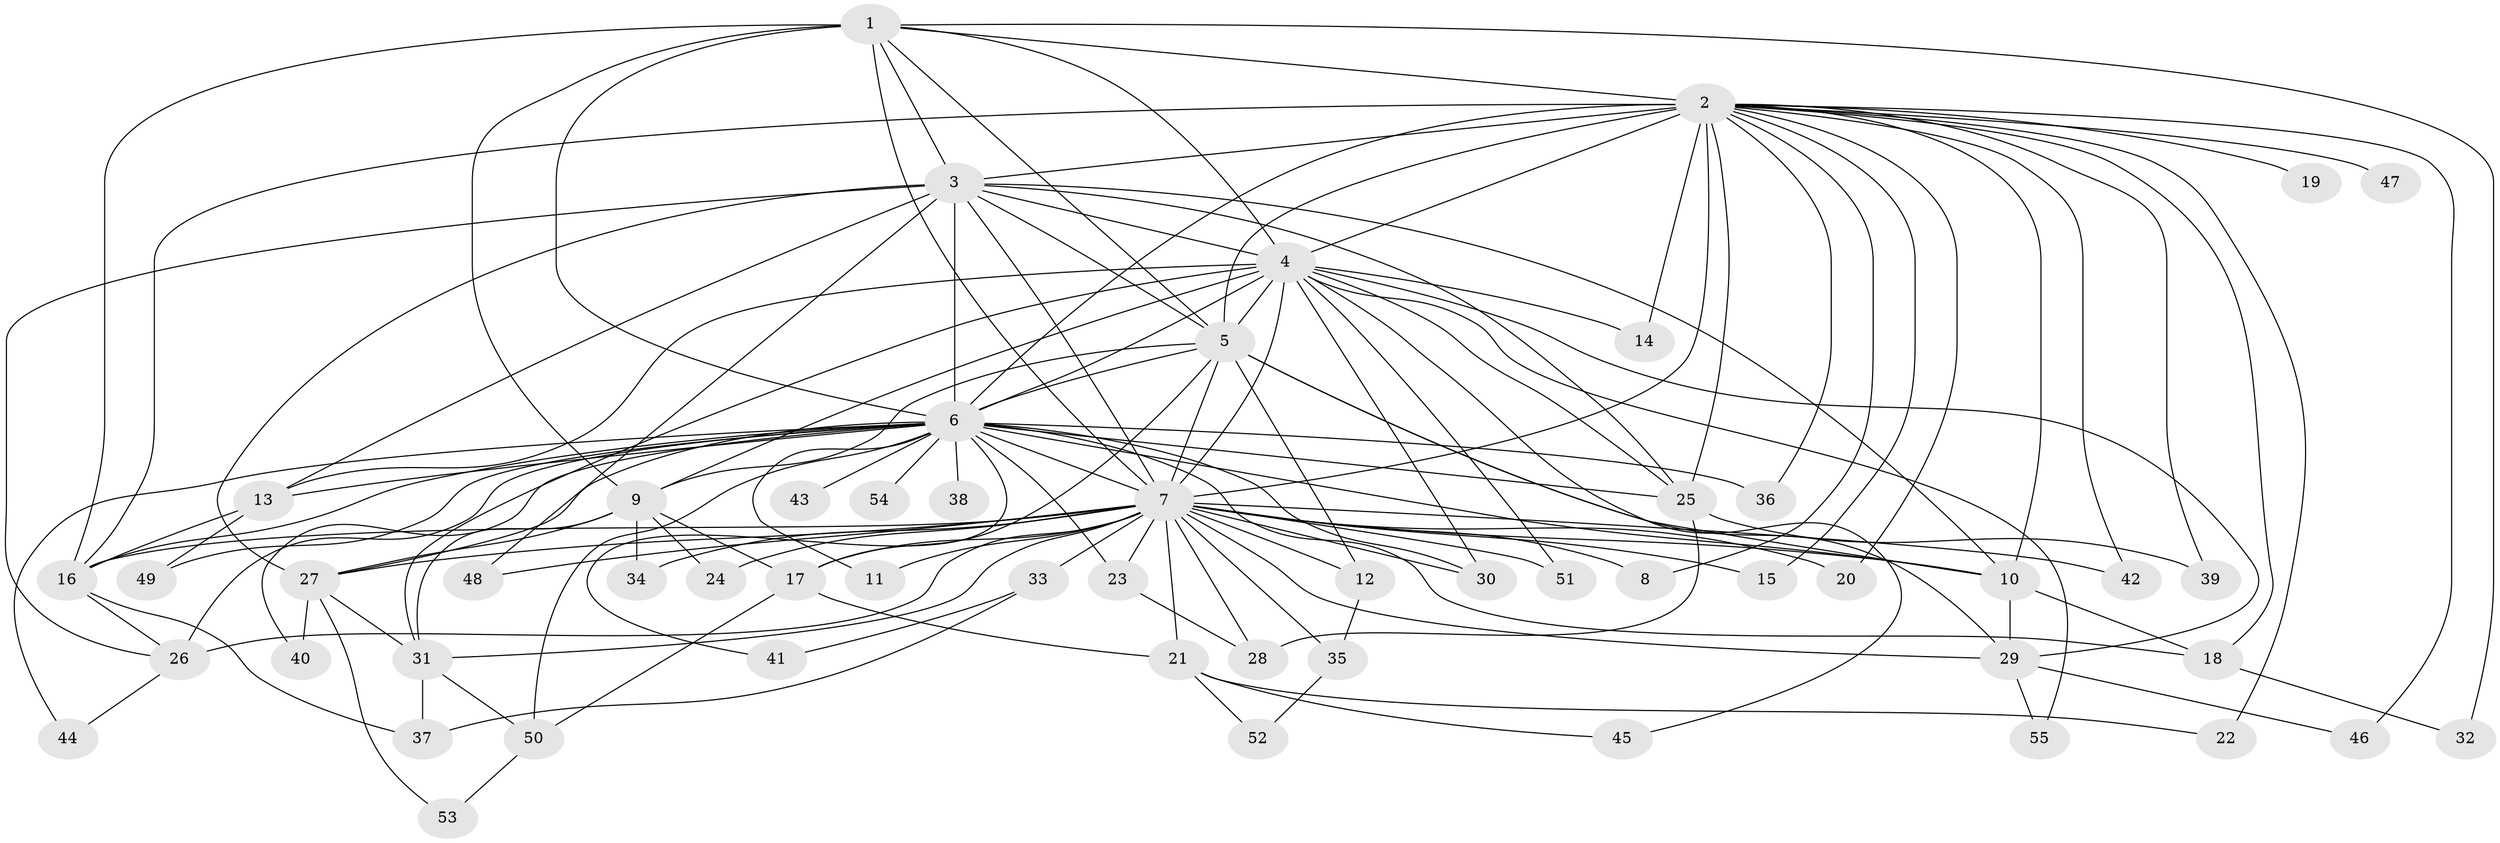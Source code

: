 // original degree distribution, {12: 0.009174311926605505, 17: 0.009174311926605505, 20: 0.009174311926605505, 32: 0.009174311926605505, 22: 0.01834862385321101, 16: 0.009174311926605505, 21: 0.009174311926605505, 23: 0.009174311926605505, 29: 0.009174311926605505, 2: 0.5688073394495413, 4: 0.10091743119266056, 8: 0.01834862385321101, 3: 0.1559633027522936, 5: 0.045871559633027525, 6: 0.01834862385321101}
// Generated by graph-tools (version 1.1) at 2025/35/03/09/25 02:35:12]
// undirected, 55 vertices, 135 edges
graph export_dot {
graph [start="1"]
  node [color=gray90,style=filled];
  1;
  2;
  3;
  4;
  5;
  6;
  7;
  8;
  9;
  10;
  11;
  12;
  13;
  14;
  15;
  16;
  17;
  18;
  19;
  20;
  21;
  22;
  23;
  24;
  25;
  26;
  27;
  28;
  29;
  30;
  31;
  32;
  33;
  34;
  35;
  36;
  37;
  38;
  39;
  40;
  41;
  42;
  43;
  44;
  45;
  46;
  47;
  48;
  49;
  50;
  51;
  52;
  53;
  54;
  55;
  1 -- 2 [weight=4.0];
  1 -- 3 [weight=3.0];
  1 -- 4 [weight=2.0];
  1 -- 5 [weight=2.0];
  1 -- 6 [weight=3.0];
  1 -- 7 [weight=4.0];
  1 -- 9 [weight=1.0];
  1 -- 16 [weight=8.0];
  1 -- 32 [weight=1.0];
  2 -- 3 [weight=2.0];
  2 -- 4 [weight=3.0];
  2 -- 5 [weight=2.0];
  2 -- 6 [weight=2.0];
  2 -- 7 [weight=4.0];
  2 -- 8 [weight=1.0];
  2 -- 10 [weight=1.0];
  2 -- 14 [weight=1.0];
  2 -- 15 [weight=1.0];
  2 -- 16 [weight=2.0];
  2 -- 18 [weight=1.0];
  2 -- 19 [weight=2.0];
  2 -- 20 [weight=1.0];
  2 -- 22 [weight=1.0];
  2 -- 25 [weight=1.0];
  2 -- 36 [weight=1.0];
  2 -- 39 [weight=1.0];
  2 -- 42 [weight=1.0];
  2 -- 46 [weight=1.0];
  2 -- 47 [weight=2.0];
  3 -- 4 [weight=2.0];
  3 -- 5 [weight=1.0];
  3 -- 6 [weight=16.0];
  3 -- 7 [weight=2.0];
  3 -- 10 [weight=1.0];
  3 -- 13 [weight=1.0];
  3 -- 25 [weight=1.0];
  3 -- 26 [weight=1.0];
  3 -- 27 [weight=1.0];
  3 -- 48 [weight=1.0];
  4 -- 5 [weight=1.0];
  4 -- 6 [weight=2.0];
  4 -- 7 [weight=2.0];
  4 -- 9 [weight=1.0];
  4 -- 13 [weight=2.0];
  4 -- 14 [weight=1.0];
  4 -- 25 [weight=1.0];
  4 -- 29 [weight=1.0];
  4 -- 30 [weight=1.0];
  4 -- 31 [weight=1.0];
  4 -- 45 [weight=1.0];
  4 -- 51 [weight=1.0];
  4 -- 55 [weight=1.0];
  5 -- 6 [weight=2.0];
  5 -- 7 [weight=3.0];
  5 -- 9 [weight=1.0];
  5 -- 10 [weight=1.0];
  5 -- 12 [weight=1.0];
  5 -- 17 [weight=1.0];
  5 -- 29 [weight=1.0];
  6 -- 7 [weight=6.0];
  6 -- 10 [weight=3.0];
  6 -- 11 [weight=1.0];
  6 -- 13 [weight=1.0];
  6 -- 16 [weight=1.0];
  6 -- 18 [weight=1.0];
  6 -- 23 [weight=1.0];
  6 -- 25 [weight=1.0];
  6 -- 26 [weight=2.0];
  6 -- 27 [weight=1.0];
  6 -- 30 [weight=1.0];
  6 -- 36 [weight=1.0];
  6 -- 38 [weight=1.0];
  6 -- 40 [weight=1.0];
  6 -- 41 [weight=1.0];
  6 -- 43 [weight=1.0];
  6 -- 44 [weight=1.0];
  6 -- 49 [weight=1.0];
  6 -- 50 [weight=2.0];
  6 -- 54 [weight=2.0];
  7 -- 8 [weight=1.0];
  7 -- 10 [weight=1.0];
  7 -- 11 [weight=1.0];
  7 -- 12 [weight=1.0];
  7 -- 15 [weight=1.0];
  7 -- 16 [weight=1.0];
  7 -- 17 [weight=1.0];
  7 -- 20 [weight=2.0];
  7 -- 21 [weight=1.0];
  7 -- 23 [weight=1.0];
  7 -- 24 [weight=1.0];
  7 -- 26 [weight=2.0];
  7 -- 27 [weight=1.0];
  7 -- 28 [weight=1.0];
  7 -- 29 [weight=1.0];
  7 -- 30 [weight=1.0];
  7 -- 31 [weight=1.0];
  7 -- 33 [weight=2.0];
  7 -- 34 [weight=1.0];
  7 -- 35 [weight=1.0];
  7 -- 42 [weight=1.0];
  7 -- 48 [weight=2.0];
  7 -- 51 [weight=1.0];
  9 -- 17 [weight=1.0];
  9 -- 24 [weight=1.0];
  9 -- 27 [weight=1.0];
  9 -- 31 [weight=1.0];
  9 -- 34 [weight=1.0];
  10 -- 18 [weight=1.0];
  10 -- 29 [weight=1.0];
  12 -- 35 [weight=1.0];
  13 -- 16 [weight=1.0];
  13 -- 49 [weight=1.0];
  16 -- 26 [weight=1.0];
  16 -- 37 [weight=1.0];
  17 -- 21 [weight=1.0];
  17 -- 50 [weight=1.0];
  18 -- 32 [weight=1.0];
  21 -- 22 [weight=1.0];
  21 -- 45 [weight=1.0];
  21 -- 52 [weight=1.0];
  23 -- 28 [weight=1.0];
  25 -- 28 [weight=1.0];
  25 -- 39 [weight=1.0];
  26 -- 44 [weight=1.0];
  27 -- 31 [weight=1.0];
  27 -- 40 [weight=1.0];
  27 -- 53 [weight=1.0];
  29 -- 46 [weight=1.0];
  29 -- 55 [weight=1.0];
  31 -- 37 [weight=1.0];
  31 -- 50 [weight=1.0];
  33 -- 37 [weight=1.0];
  33 -- 41 [weight=1.0];
  35 -- 52 [weight=1.0];
  50 -- 53 [weight=1.0];
}
